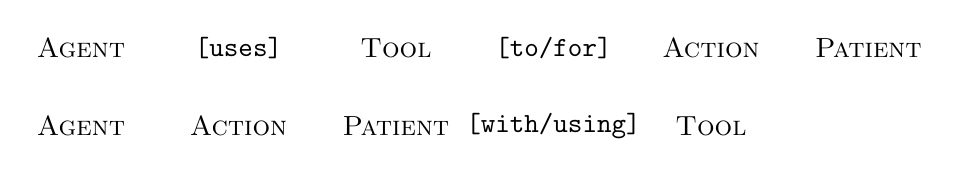 \begin{tikzpicture}
	\begin{pgfonlayer}{nodelayer}
		\node [style=none] (0) at (-4, 0) {\textsc{Agent}};
		\node [style=none] (1) at (0, 0) {\textsc{Tool}};
		\node [style=none] (2) at (4, 0) {\textsc{Action}};
		\node [style=none] (3) at (6, 0) {\textsc{Patient}};
		\node [style=none] (4) at (-2, 0) {\texttt{[uses]}};
		\node [style=none] (5) at (2, 0) {\texttt{[to/for]}};
		\node [style=none] (6) at (-4, -1) {\textsc{Agent}};
		\node [style=none] (7) at (4, -1) {\textsc{Tool}};
		\node [style=none] (8) at (-2, -1) {\textsc{Action}};
		\node [style=none] (9) at (0, -1) {\textsc{Patient}};
		\node [style=none] (10) at (2, -1) {\texttt{[with/using]}};
	\end{pgfonlayer}
\end{tikzpicture}
